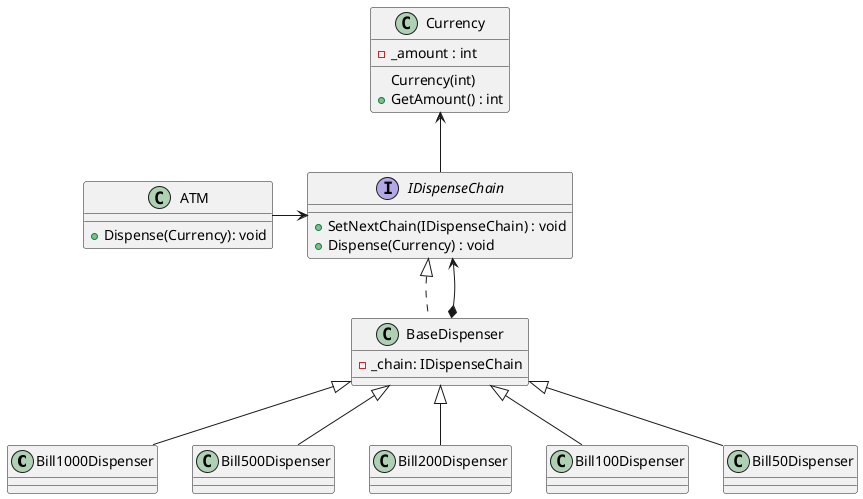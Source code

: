 @startuml

Class Bill1000Dispenser
{
}
Class Bill500Dispenser
{
}
Class Bill200Dispenser
{ 
}
Class Bill100Dispenser
{
}
Class Bill50Dispenser
{
}

Class BaseDispenser
{
    - _chain: IDispenseChain
}

interface IDispenseChain
{
 + SetNextChain(IDispenseChain) : void
 + Dispense(Currency) : void
}

class ATM 
{
    + Dispense(Currency): void
}
class Currency
{
    - _amount : int
    Currency(int) 
    + GetAmount() : int
}

IDispenseChain <|.d. BaseDispenser
BaseDispenser *-u-> IDispenseChain

Bill1000Dispenser -u-|> BaseDispenser
Bill500Dispenser -u-|> BaseDispenser
Bill200Dispenser -u-|> BaseDispenser
Bill100Dispenser -u-|> BaseDispenser
Bill50Dispenser -u-|> BaseDispenser

Currency <-- IDispenseChain

ATM -r-> IDispenseChain

@enduml